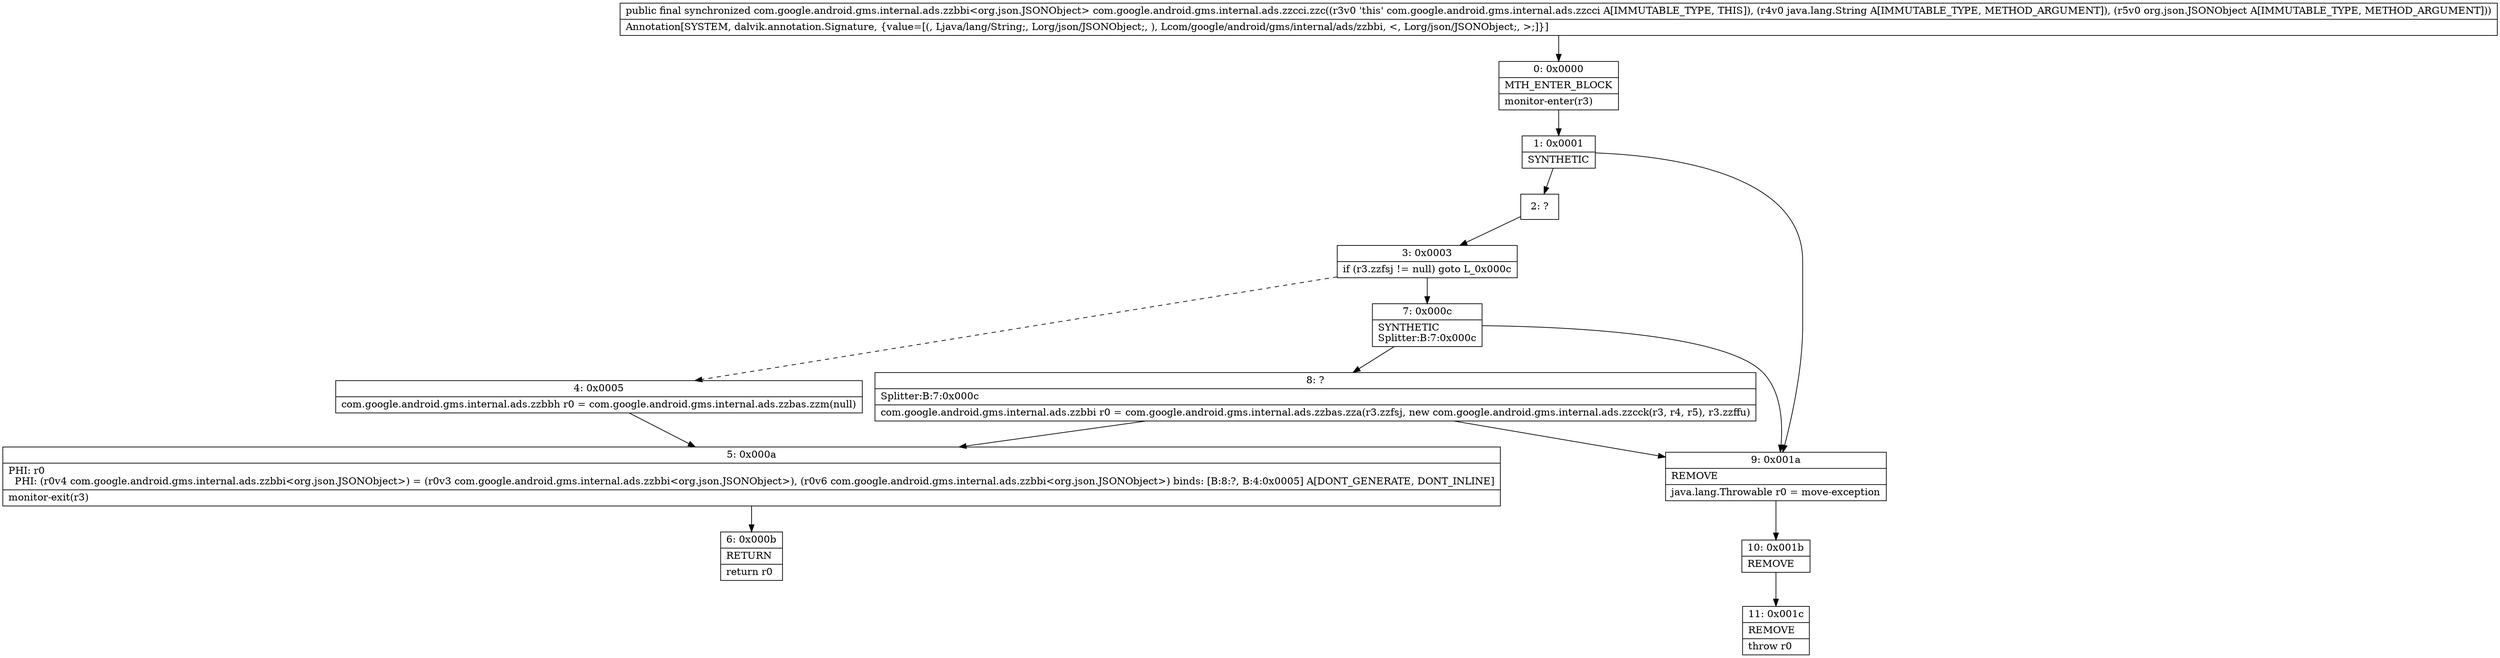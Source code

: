 digraph "CFG forcom.google.android.gms.internal.ads.zzcci.zzc(Ljava\/lang\/String;Lorg\/json\/JSONObject;)Lcom\/google\/android\/gms\/internal\/ads\/zzbbi;" {
Node_0 [shape=record,label="{0\:\ 0x0000|MTH_ENTER_BLOCK\l|monitor\-enter(r3)\l}"];
Node_1 [shape=record,label="{1\:\ 0x0001|SYNTHETIC\l}"];
Node_2 [shape=record,label="{2\:\ ?}"];
Node_3 [shape=record,label="{3\:\ 0x0003|if (r3.zzfsj != null) goto L_0x000c\l}"];
Node_4 [shape=record,label="{4\:\ 0x0005|com.google.android.gms.internal.ads.zzbbh r0 = com.google.android.gms.internal.ads.zzbas.zzm(null)\l}"];
Node_5 [shape=record,label="{5\:\ 0x000a|PHI: r0 \l  PHI: (r0v4 com.google.android.gms.internal.ads.zzbbi\<org.json.JSONObject\>) = (r0v3 com.google.android.gms.internal.ads.zzbbi\<org.json.JSONObject\>), (r0v6 com.google.android.gms.internal.ads.zzbbi\<org.json.JSONObject\>) binds: [B:8:?, B:4:0x0005] A[DONT_GENERATE, DONT_INLINE]\l|monitor\-exit(r3)\l}"];
Node_6 [shape=record,label="{6\:\ 0x000b|RETURN\l|return r0\l}"];
Node_7 [shape=record,label="{7\:\ 0x000c|SYNTHETIC\lSplitter:B:7:0x000c\l}"];
Node_8 [shape=record,label="{8\:\ ?|Splitter:B:7:0x000c\l|com.google.android.gms.internal.ads.zzbbi r0 = com.google.android.gms.internal.ads.zzbas.zza(r3.zzfsj, new com.google.android.gms.internal.ads.zzcck(r3, r4, r5), r3.zzffu)\l}"];
Node_9 [shape=record,label="{9\:\ 0x001a|REMOVE\l|java.lang.Throwable r0 = move\-exception\l}"];
Node_10 [shape=record,label="{10\:\ 0x001b|REMOVE\l}"];
Node_11 [shape=record,label="{11\:\ 0x001c|REMOVE\l|throw r0\l}"];
MethodNode[shape=record,label="{public final synchronized com.google.android.gms.internal.ads.zzbbi\<org.json.JSONObject\> com.google.android.gms.internal.ads.zzcci.zzc((r3v0 'this' com.google.android.gms.internal.ads.zzcci A[IMMUTABLE_TYPE, THIS]), (r4v0 java.lang.String A[IMMUTABLE_TYPE, METHOD_ARGUMENT]), (r5v0 org.json.JSONObject A[IMMUTABLE_TYPE, METHOD_ARGUMENT]))  | Annotation[SYSTEM, dalvik.annotation.Signature, \{value=[(, Ljava\/lang\/String;, Lorg\/json\/JSONObject;, ), Lcom\/google\/android\/gms\/internal\/ads\/zzbbi, \<, Lorg\/json\/JSONObject;, \>;]\}]\l}"];
MethodNode -> Node_0;
Node_0 -> Node_1;
Node_1 -> Node_2;
Node_1 -> Node_9;
Node_2 -> Node_3;
Node_3 -> Node_4[style=dashed];
Node_3 -> Node_7;
Node_4 -> Node_5;
Node_5 -> Node_6;
Node_7 -> Node_8;
Node_7 -> Node_9;
Node_8 -> Node_9;
Node_8 -> Node_5;
Node_9 -> Node_10;
Node_10 -> Node_11;
}

